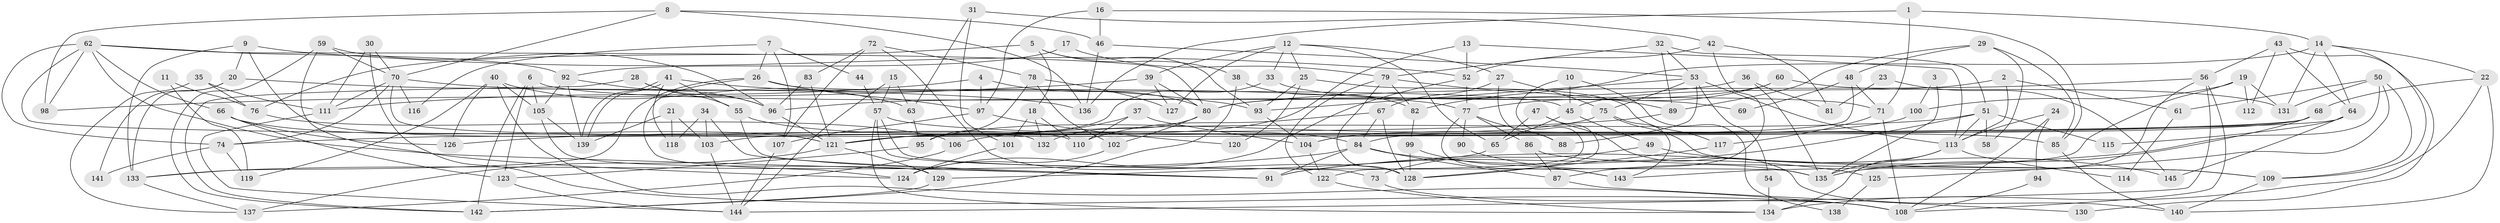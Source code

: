 // coarse degree distribution, {3: 0.16842105263157894, 8: 0.08421052631578947, 2: 0.10526315789473684, 6: 0.09473684210526316, 7: 0.10526315789473684, 4: 0.21052631578947367, 5: 0.2, 11: 0.010526315789473684, 9: 0.010526315789473684, 13: 0.010526315789473684}
// Generated by graph-tools (version 1.1) at 2025/52/02/27/25 19:52:06]
// undirected, 145 vertices, 290 edges
graph export_dot {
graph [start="1"]
  node [color=gray90,style=filled];
  1;
  2;
  3;
  4;
  5;
  6;
  7;
  8;
  9;
  10;
  11;
  12;
  13;
  14;
  15;
  16;
  17;
  18;
  19;
  20;
  21;
  22;
  23;
  24;
  25;
  26;
  27;
  28;
  29;
  30;
  31;
  32;
  33;
  34;
  35;
  36;
  37;
  38;
  39;
  40;
  41;
  42;
  43;
  44;
  45;
  46;
  47;
  48;
  49;
  50;
  51;
  52;
  53;
  54;
  55;
  56;
  57;
  58;
  59;
  60;
  61;
  62;
  63;
  64;
  65;
  66;
  67;
  68;
  69;
  70;
  71;
  72;
  73;
  74;
  75;
  76;
  77;
  78;
  79;
  80;
  81;
  82;
  83;
  84;
  85;
  86;
  87;
  88;
  89;
  90;
  91;
  92;
  93;
  94;
  95;
  96;
  97;
  98;
  99;
  100;
  101;
  102;
  103;
  104;
  105;
  106;
  107;
  108;
  109;
  110;
  111;
  112;
  113;
  114;
  115;
  116;
  117;
  118;
  119;
  120;
  121;
  122;
  123;
  124;
  125;
  126;
  127;
  128;
  129;
  130;
  131;
  132;
  133;
  134;
  135;
  136;
  137;
  138;
  139;
  140;
  141;
  142;
  143;
  144;
  145;
  1 -- 14;
  1 -- 71;
  1 -- 136;
  2 -- 113;
  2 -- 45;
  2 -- 61;
  3 -- 135;
  3 -- 100;
  4 -- 111;
  4 -- 80;
  4 -- 97;
  5 -- 93;
  5 -- 38;
  5 -- 18;
  5 -- 76;
  6 -- 142;
  6 -- 123;
  6 -- 71;
  6 -- 105;
  7 -- 26;
  7 -- 107;
  7 -- 44;
  7 -- 116;
  8 -- 46;
  8 -- 98;
  8 -- 70;
  8 -- 136;
  9 -- 20;
  9 -- 52;
  9 -- 110;
  9 -- 133;
  10 -- 45;
  10 -- 122;
  10 -- 138;
  11 -- 76;
  11 -- 119;
  12 -- 39;
  12 -- 65;
  12 -- 25;
  12 -- 27;
  12 -- 33;
  12 -- 127;
  13 -- 113;
  13 -- 121;
  13 -- 52;
  14 -- 22;
  14 -- 82;
  14 -- 64;
  14 -- 109;
  14 -- 131;
  15 -- 63;
  15 -- 144;
  15 -- 57;
  16 -- 46;
  16 -- 97;
  16 -- 85;
  17 -- 92;
  17 -- 79;
  18 -- 110;
  18 -- 101;
  18 -- 132;
  19 -- 143;
  19 -- 131;
  19 -- 100;
  19 -- 112;
  20 -- 136;
  20 -- 133;
  20 -- 141;
  21 -- 139;
  21 -- 118;
  21 -- 103;
  22 -- 140;
  22 -- 68;
  22 -- 134;
  23 -- 81;
  23 -- 145;
  24 -- 108;
  24 -- 113;
  24 -- 94;
  25 -- 93;
  25 -- 117;
  25 -- 120;
  26 -- 97;
  26 -- 133;
  26 -- 45;
  26 -- 124;
  27 -- 88;
  27 -- 67;
  27 -- 75;
  28 -- 96;
  28 -- 142;
  28 -- 55;
  29 -- 48;
  29 -- 85;
  29 -- 58;
  29 -- 89;
  30 -- 70;
  30 -- 108;
  30 -- 111;
  31 -- 101;
  31 -- 42;
  31 -- 63;
  32 -- 79;
  32 -- 53;
  32 -- 51;
  32 -- 89;
  33 -- 121;
  33 -- 69;
  34 -- 91;
  34 -- 103;
  34 -- 118;
  35 -- 111;
  35 -- 76;
  35 -- 137;
  36 -- 135;
  36 -- 96;
  36 -- 81;
  37 -- 121;
  37 -- 104;
  37 -- 110;
  38 -- 142;
  38 -- 82;
  39 -- 80;
  39 -- 127;
  39 -- 98;
  40 -- 105;
  40 -- 126;
  40 -- 63;
  40 -- 108;
  40 -- 119;
  41 -- 55;
  41 -- 139;
  41 -- 139;
  41 -- 93;
  41 -- 118;
  42 -- 52;
  42 -- 87;
  42 -- 81;
  43 -- 56;
  43 -- 64;
  43 -- 112;
  43 -- 130;
  44 -- 57;
  45 -- 65;
  45 -- 49;
  46 -- 136;
  46 -- 53;
  47 -- 128;
  47 -- 140;
  47 -- 65;
  48 -- 71;
  48 -- 104;
  48 -- 69;
  49 -- 73;
  49 -- 145;
  50 -- 131;
  50 -- 91;
  50 -- 61;
  50 -- 109;
  50 -- 125;
  51 -- 91;
  51 -- 58;
  51 -- 106;
  51 -- 113;
  51 -- 115;
  52 -- 124;
  52 -- 77;
  53 -- 113;
  53 -- 75;
  53 -- 54;
  53 -- 88;
  53 -- 93;
  54 -- 134;
  55 -- 91;
  55 -- 84;
  56 -- 144;
  56 -- 135;
  56 -- 80;
  56 -- 108;
  57 -- 135;
  57 -- 73;
  57 -- 85;
  57 -- 134;
  59 -- 124;
  59 -- 70;
  59 -- 96;
  59 -- 142;
  60 -- 77;
  60 -- 80;
  60 -- 131;
  61 -- 114;
  62 -- 66;
  62 -- 92;
  62 -- 74;
  62 -- 80;
  62 -- 91;
  62 -- 98;
  62 -- 121;
  63 -- 95;
  64 -- 121;
  64 -- 115;
  64 -- 145;
  65 -- 129;
  66 -- 121;
  66 -- 123;
  66 -- 126;
  67 -- 110;
  67 -- 84;
  67 -- 128;
  68 -- 74;
  68 -- 84;
  68 -- 103;
  68 -- 135;
  70 -- 132;
  70 -- 74;
  70 -- 77;
  70 -- 111;
  70 -- 116;
  71 -- 108;
  71 -- 117;
  72 -- 83;
  72 -- 128;
  72 -- 78;
  72 -- 107;
  73 -- 108;
  74 -- 119;
  74 -- 141;
  75 -- 109;
  75 -- 95;
  75 -- 143;
  76 -- 106;
  77 -- 86;
  77 -- 88;
  77 -- 90;
  77 -- 143;
  78 -- 95;
  78 -- 102;
  78 -- 127;
  79 -- 89;
  79 -- 128;
  79 -- 82;
  79 -- 122;
  80 -- 102;
  80 -- 132;
  82 -- 99;
  83 -- 96;
  83 -- 121;
  84 -- 87;
  84 -- 91;
  84 -- 125;
  84 -- 133;
  85 -- 140;
  86 -- 109;
  86 -- 87;
  87 -- 130;
  89 -- 126;
  90 -- 135;
  92 -- 96;
  92 -- 105;
  92 -- 139;
  93 -- 104;
  94 -- 108;
  95 -- 123;
  96 -- 121;
  97 -- 107;
  97 -- 120;
  99 -- 143;
  99 -- 128;
  100 -- 104;
  101 -- 124;
  102 -- 124;
  103 -- 144;
  104 -- 122;
  105 -- 139;
  105 -- 129;
  106 -- 137;
  107 -- 144;
  109 -- 140;
  111 -- 144;
  113 -- 134;
  113 -- 114;
  113 -- 135;
  117 -- 128;
  121 -- 137;
  121 -- 129;
  122 -- 134;
  123 -- 144;
  125 -- 138;
  129 -- 142;
  133 -- 137;
}
